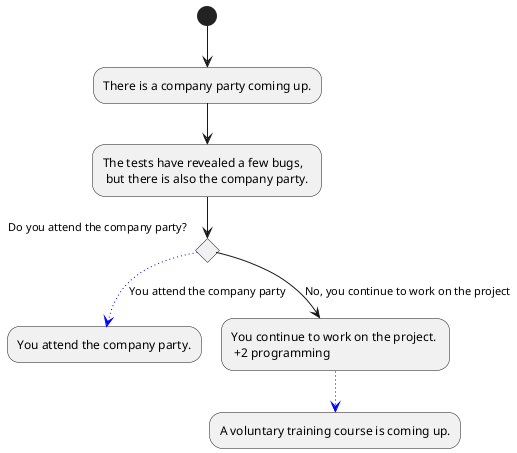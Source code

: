 @startuml
(*) --> "There is a company party coming up."
--> "The tests have revealed a few bugs, \n but there is also the company party. "
if "Do you attend the company party?" then 
-[#blue,dotted]-> [You attend the company party] "You attend the company party."

else 
--> [No, you continue to work on the project] "You continue to work on the project. \n +2 programming"
-[#blue,dotted]-> "A voluntary training course is coming up."


@enduml
